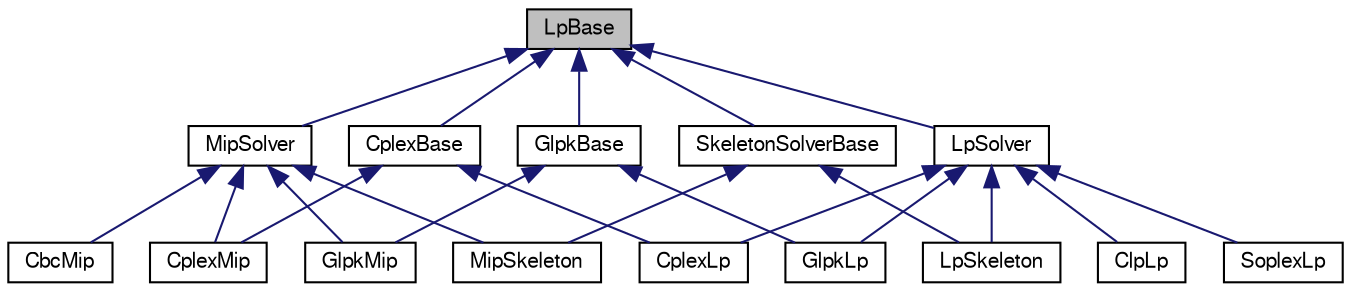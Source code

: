 digraph "LpBase"
{
 // LATEX_PDF_SIZE
  edge [fontname="FreeSans",fontsize="10",labelfontname="FreeSans",labelfontsize="10"];
  node [fontname="FreeSans",fontsize="10",shape=record];
  Node0 [label="LpBase",height=0.2,width=0.4,color="black", fillcolor="grey75", style="filled", fontcolor="black",tooltip="Common base class for LP and MIP solvers."];
  Node0 -> Node1 [dir="back",color="midnightblue",fontsize="10",style="solid",fontname="FreeSans"];
  Node1 [label="CplexBase",height=0.2,width=0.4,color="black", fillcolor="white", style="filled",URL="$a01913.html",tooltip="Base interface for the CPLEX LP and MIP solver."];
  Node1 -> Node2 [dir="back",color="midnightblue",fontsize="10",style="solid",fontname="FreeSans"];
  Node2 [label="CplexLp",height=0.2,width=0.4,color="black", fillcolor="white", style="filled",URL="$a01917.html",tooltip="Interface for the CPLEX LP solver."];
  Node1 -> Node3 [dir="back",color="midnightblue",fontsize="10",style="solid",fontname="FreeSans"];
  Node3 [label="CplexMip",height=0.2,width=0.4,color="black", fillcolor="white", style="filled",URL="$a01921.html",tooltip="Interface for the CPLEX MIP solver."];
  Node0 -> Node4 [dir="back",color="midnightblue",fontsize="10",style="solid",fontname="FreeSans"];
  Node4 [label="GlpkBase",height=0.2,width=0.4,color="black", fillcolor="white", style="filled",URL="$a02445.html",tooltip="Base interface for the GLPK LP and MIP solver."];
  Node4 -> Node5 [dir="back",color="midnightblue",fontsize="10",style="solid",fontname="FreeSans"];
  Node5 [label="GlpkLp",height=0.2,width=0.4,color="black", fillcolor="white", style="filled",URL="$a02453.html",tooltip="Interface for the GLPK LP solver."];
  Node4 -> Node6 [dir="back",color="midnightblue",fontsize="10",style="solid",fontname="FreeSans"];
  Node6 [label="GlpkMip",height=0.2,width=0.4,color="black", fillcolor="white", style="filled",URL="$a02457.html",tooltip="Interface for the GLPK MIP solver."];
  Node0 -> Node7 [dir="back",color="midnightblue",fontsize="10",style="solid",fontname="FreeSans"];
  Node7 [label="LpSolver",height=0.2,width=0.4,color="black", fillcolor="white", style="filled",URL="$a03141.html",tooltip="Common base class for LP solvers."];
  Node7 -> Node8 [dir="back",color="midnightblue",fontsize="10",style="solid",fontname="FreeSans"];
  Node8 [label="ClpLp",height=0.2,width=0.4,color="black", fillcolor="white", style="filled",URL="$a01645.html",tooltip="Interface for the CLP solver."];
  Node7 -> Node2 [dir="back",color="midnightblue",fontsize="10",style="solid",fontname="FreeSans"];
  Node7 -> Node5 [dir="back",color="midnightblue",fontsize="10",style="solid",fontname="FreeSans"];
  Node7 -> Node9 [dir="back",color="midnightblue",fontsize="10",style="solid",fontname="FreeSans"];
  Node9 [label="LpSkeleton",height=0.2,width=0.4,color="black", fillcolor="white", style="filled",URL="$a03153.html",tooltip="Skeleton class for an LP solver interface."];
  Node7 -> Node10 [dir="back",color="midnightblue",fontsize="10",style="solid",fontname="FreeSans"];
  Node10 [label="SoplexLp",height=0.2,width=0.4,color="black", fillcolor="white", style="filled",URL="$a03989.html",tooltip="Interface for the SOPLEX solver."];
  Node0 -> Node11 [dir="back",color="midnightblue",fontsize="10",style="solid",fontname="FreeSans"];
  Node11 [label="MipSolver",height=0.2,width=0.4,color="black", fillcolor="white", style="filled",URL="$a03145.html",tooltip="Common base class for MIP solvers."];
  Node11 -> Node12 [dir="back",color="midnightblue",fontsize="10",style="solid",fontname="FreeSans"];
  Node12 [label="CbcMip",height=0.2,width=0.4,color="black", fillcolor="white", style="filled",URL="$a01605.html",tooltip="Interface for the CBC MIP solver."];
  Node11 -> Node3 [dir="back",color="midnightblue",fontsize="10",style="solid",fontname="FreeSans"];
  Node11 -> Node6 [dir="back",color="midnightblue",fontsize="10",style="solid",fontname="FreeSans"];
  Node11 -> Node13 [dir="back",color="midnightblue",fontsize="10",style="solid",fontname="FreeSans"];
  Node13 [label="MipSkeleton",height=0.2,width=0.4,color="black", fillcolor="white", style="filled",URL="$a03157.html",tooltip="Skeleton class for a MIP solver interface."];
  Node0 -> Node14 [dir="back",color="midnightblue",fontsize="10",style="solid",fontname="FreeSans"];
  Node14 [label="SkeletonSolverBase",height=0.2,width=0.4,color="black", fillcolor="white", style="filled",URL="$a03149.html",tooltip="A skeleton class to implement LP/MIP solver base interface."];
  Node14 -> Node9 [dir="back",color="midnightblue",fontsize="10",style="solid",fontname="FreeSans"];
  Node14 -> Node13 [dir="back",color="midnightblue",fontsize="10",style="solid",fontname="FreeSans"];
}
